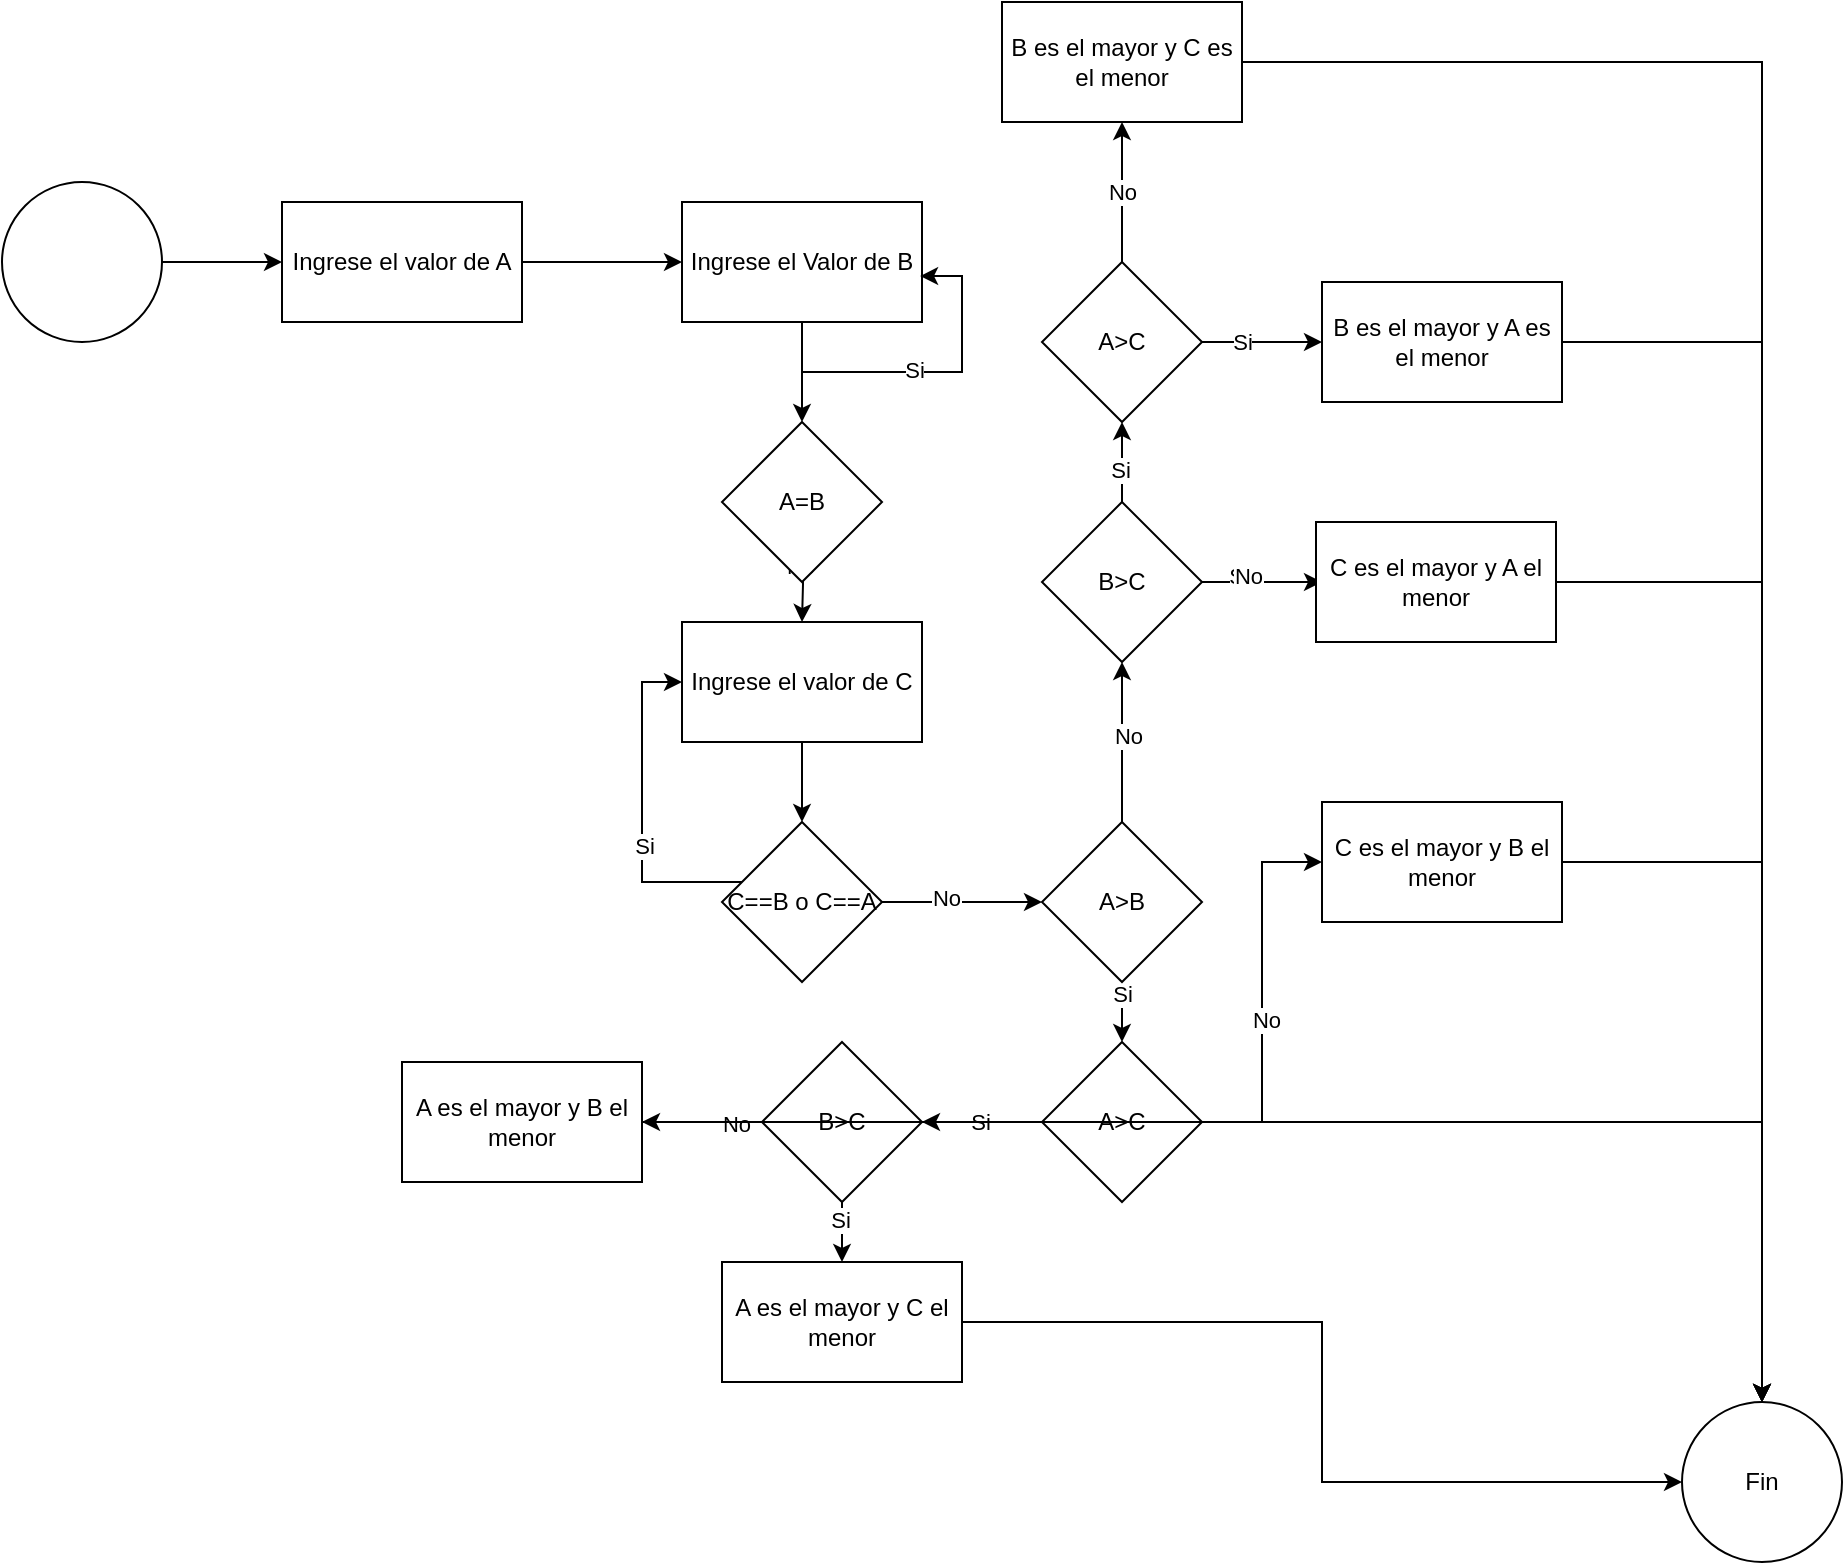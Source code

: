 <mxfile version="26.2.9">
  <diagram id="C5RBs43oDa-KdzZeNtuy" name="Page-1">
    <mxGraphModel dx="1428" dy="1958" grid="1" gridSize="10" guides="1" tooltips="1" connect="1" arrows="1" fold="1" page="1" pageScale="1" pageWidth="827" pageHeight="1169" math="0" shadow="0">
      <root>
        <mxCell id="WIyWlLk6GJQsqaUBKTNV-0" />
        <mxCell id="WIyWlLk6GJQsqaUBKTNV-1" parent="WIyWlLk6GJQsqaUBKTNV-0" />
        <mxCell id="HMoB0aPH3kr3e-UjhzIO-12" value="Fin" style="ellipse;whiteSpace=wrap;html=1;aspect=fixed;" vertex="1" parent="WIyWlLk6GJQsqaUBKTNV-1">
          <mxGeometry x="890" y="680" width="80" height="80" as="geometry" />
        </mxCell>
        <mxCell id="HMoB0aPH3kr3e-UjhzIO-15" value="" style="edgeStyle=orthogonalEdgeStyle;rounded=0;orthogonalLoop=1;jettySize=auto;html=1;" edge="1" parent="WIyWlLk6GJQsqaUBKTNV-1" source="HMoB0aPH3kr3e-UjhzIO-13" target="HMoB0aPH3kr3e-UjhzIO-14">
          <mxGeometry relative="1" as="geometry" />
        </mxCell>
        <mxCell id="HMoB0aPH3kr3e-UjhzIO-13" value="" style="ellipse;whiteSpace=wrap;html=1;aspect=fixed;" vertex="1" parent="WIyWlLk6GJQsqaUBKTNV-1">
          <mxGeometry x="50" y="70" width="80" height="80" as="geometry" />
        </mxCell>
        <mxCell id="HMoB0aPH3kr3e-UjhzIO-17" value="" style="edgeStyle=orthogonalEdgeStyle;rounded=0;orthogonalLoop=1;jettySize=auto;html=1;" edge="1" parent="WIyWlLk6GJQsqaUBKTNV-1" source="HMoB0aPH3kr3e-UjhzIO-14" target="HMoB0aPH3kr3e-UjhzIO-16">
          <mxGeometry relative="1" as="geometry" />
        </mxCell>
        <mxCell id="HMoB0aPH3kr3e-UjhzIO-14" value="Ingrese el valor de A" style="whiteSpace=wrap;html=1;" vertex="1" parent="WIyWlLk6GJQsqaUBKTNV-1">
          <mxGeometry x="190" y="80" width="120" height="60" as="geometry" />
        </mxCell>
        <mxCell id="HMoB0aPH3kr3e-UjhzIO-19" value="" style="edgeStyle=orthogonalEdgeStyle;rounded=0;orthogonalLoop=1;jettySize=auto;html=1;" edge="1" parent="WIyWlLk6GJQsqaUBKTNV-1" source="HMoB0aPH3kr3e-UjhzIO-16" target="HMoB0aPH3kr3e-UjhzIO-18">
          <mxGeometry relative="1" as="geometry" />
        </mxCell>
        <mxCell id="HMoB0aPH3kr3e-UjhzIO-16" value="Ingrese el Valor de B" style="whiteSpace=wrap;html=1;" vertex="1" parent="WIyWlLk6GJQsqaUBKTNV-1">
          <mxGeometry x="390" y="80" width="120" height="60" as="geometry" />
        </mxCell>
        <mxCell id="HMoB0aPH3kr3e-UjhzIO-21" value="" style="edgeStyle=orthogonalEdgeStyle;rounded=0;orthogonalLoop=1;jettySize=auto;html=1;" edge="1" parent="WIyWlLk6GJQsqaUBKTNV-1" target="HMoB0aPH3kr3e-UjhzIO-20">
          <mxGeometry relative="1" as="geometry">
            <mxPoint x="450" y="250" as="sourcePoint" />
          </mxGeometry>
        </mxCell>
        <mxCell id="HMoB0aPH3kr3e-UjhzIO-25" value="No" style="edgeLabel;html=1;align=center;verticalAlign=middle;resizable=0;points=[];" vertex="1" connectable="0" parent="HMoB0aPH3kr3e-UjhzIO-21">
          <mxGeometry x="-0.4" y="-2" relative="1" as="geometry">
            <mxPoint as="offset" />
          </mxGeometry>
        </mxCell>
        <mxCell id="HMoB0aPH3kr3e-UjhzIO-23" value="" style="edgeStyle=orthogonalEdgeStyle;rounded=0;orthogonalLoop=1;jettySize=auto;html=1;entryX=0.992;entryY=0.617;entryDx=0;entryDy=0;entryPerimeter=0;" edge="1" parent="WIyWlLk6GJQsqaUBKTNV-1" target="HMoB0aPH3kr3e-UjhzIO-16">
          <mxGeometry relative="1" as="geometry">
            <mxPoint x="450" y="165" as="sourcePoint" />
            <mxPoint x="530" y="230" as="targetPoint" />
            <Array as="points">
              <mxPoint x="490" y="165" />
              <mxPoint x="530" y="165" />
              <mxPoint x="530" y="117" />
            </Array>
          </mxGeometry>
        </mxCell>
        <mxCell id="HMoB0aPH3kr3e-UjhzIO-24" value="Si" style="edgeLabel;html=1;align=center;verticalAlign=middle;resizable=0;points=[];" vertex="1" connectable="0" parent="HMoB0aPH3kr3e-UjhzIO-23">
          <mxGeometry x="-0.25" y="1" relative="1" as="geometry">
            <mxPoint as="offset" />
          </mxGeometry>
        </mxCell>
        <mxCell id="HMoB0aPH3kr3e-UjhzIO-18" value="A=B" style="rhombus;whiteSpace=wrap;html=1;" vertex="1" parent="WIyWlLk6GJQsqaUBKTNV-1">
          <mxGeometry x="410" y="190" width="80" height="80" as="geometry" />
        </mxCell>
        <mxCell id="HMoB0aPH3kr3e-UjhzIO-27" value="" style="edgeStyle=orthogonalEdgeStyle;rounded=0;orthogonalLoop=1;jettySize=auto;html=1;" edge="1" parent="WIyWlLk6GJQsqaUBKTNV-1" source="HMoB0aPH3kr3e-UjhzIO-20" target="HMoB0aPH3kr3e-UjhzIO-26">
          <mxGeometry relative="1" as="geometry" />
        </mxCell>
        <mxCell id="HMoB0aPH3kr3e-UjhzIO-20" value="Ingrese el valor de C" style="whiteSpace=wrap;html=1;" vertex="1" parent="WIyWlLk6GJQsqaUBKTNV-1">
          <mxGeometry x="390" y="290" width="120" height="60" as="geometry" />
        </mxCell>
        <mxCell id="HMoB0aPH3kr3e-UjhzIO-29" value="" style="edgeStyle=orthogonalEdgeStyle;rounded=0;orthogonalLoop=1;jettySize=auto;html=1;entryX=0;entryY=0.5;entryDx=0;entryDy=0;" edge="1" parent="WIyWlLk6GJQsqaUBKTNV-1" source="HMoB0aPH3kr3e-UjhzIO-26" target="HMoB0aPH3kr3e-UjhzIO-20">
          <mxGeometry relative="1" as="geometry">
            <mxPoint x="350" y="430" as="targetPoint" />
            <Array as="points">
              <mxPoint x="370" y="420" />
              <mxPoint x="370" y="320" />
            </Array>
          </mxGeometry>
        </mxCell>
        <mxCell id="HMoB0aPH3kr3e-UjhzIO-30" value="Si" style="edgeLabel;html=1;align=center;verticalAlign=middle;resizable=0;points=[];" vertex="1" connectable="0" parent="HMoB0aPH3kr3e-UjhzIO-29">
          <mxGeometry x="-0.2" y="-1" relative="1" as="geometry">
            <mxPoint as="offset" />
          </mxGeometry>
        </mxCell>
        <mxCell id="HMoB0aPH3kr3e-UjhzIO-36" value="" style="edgeStyle=orthogonalEdgeStyle;rounded=0;orthogonalLoop=1;jettySize=auto;html=1;" edge="1" parent="WIyWlLk6GJQsqaUBKTNV-1" source="HMoB0aPH3kr3e-UjhzIO-26" target="HMoB0aPH3kr3e-UjhzIO-35">
          <mxGeometry relative="1" as="geometry" />
        </mxCell>
        <mxCell id="HMoB0aPH3kr3e-UjhzIO-37" value="No" style="edgeLabel;html=1;align=center;verticalAlign=middle;resizable=0;points=[];" vertex="1" connectable="0" parent="HMoB0aPH3kr3e-UjhzIO-36">
          <mxGeometry x="-0.2" y="2" relative="1" as="geometry">
            <mxPoint as="offset" />
          </mxGeometry>
        </mxCell>
        <mxCell id="HMoB0aPH3kr3e-UjhzIO-26" value="C==B o C==A" style="rhombus;whiteSpace=wrap;html=1;" vertex="1" parent="WIyWlLk6GJQsqaUBKTNV-1">
          <mxGeometry x="410" y="390" width="80" height="80" as="geometry" />
        </mxCell>
        <mxCell id="HMoB0aPH3kr3e-UjhzIO-39" value="" style="edgeStyle=orthogonalEdgeStyle;rounded=0;orthogonalLoop=1;jettySize=auto;html=1;" edge="1" parent="WIyWlLk6GJQsqaUBKTNV-1" source="HMoB0aPH3kr3e-UjhzIO-35" target="HMoB0aPH3kr3e-UjhzIO-38">
          <mxGeometry relative="1" as="geometry" />
        </mxCell>
        <mxCell id="HMoB0aPH3kr3e-UjhzIO-40" value="No" style="edgeLabel;html=1;align=center;verticalAlign=middle;resizable=0;points=[];" vertex="1" connectable="0" parent="HMoB0aPH3kr3e-UjhzIO-39">
          <mxGeometry x="0.075" y="-3" relative="1" as="geometry">
            <mxPoint as="offset" />
          </mxGeometry>
        </mxCell>
        <mxCell id="HMoB0aPH3kr3e-UjhzIO-42" value="" style="edgeStyle=orthogonalEdgeStyle;rounded=0;orthogonalLoop=1;jettySize=auto;html=1;" edge="1" parent="WIyWlLk6GJQsqaUBKTNV-1" source="HMoB0aPH3kr3e-UjhzIO-35">
          <mxGeometry relative="1" as="geometry">
            <mxPoint x="610" y="500" as="targetPoint" />
          </mxGeometry>
        </mxCell>
        <mxCell id="HMoB0aPH3kr3e-UjhzIO-43" value="Si" style="edgeLabel;html=1;align=center;verticalAlign=middle;resizable=0;points=[];" vertex="1" connectable="0" parent="HMoB0aPH3kr3e-UjhzIO-42">
          <mxGeometry x="-0.64" y="3" relative="1" as="geometry">
            <mxPoint x="-3" as="offset" />
          </mxGeometry>
        </mxCell>
        <mxCell id="HMoB0aPH3kr3e-UjhzIO-35" value="A&amp;gt;B" style="rhombus;whiteSpace=wrap;html=1;" vertex="1" parent="WIyWlLk6GJQsqaUBKTNV-1">
          <mxGeometry x="570" y="390" width="80" height="80" as="geometry" />
        </mxCell>
        <mxCell id="HMoB0aPH3kr3e-UjhzIO-65" value="" style="edgeStyle=orthogonalEdgeStyle;rounded=0;orthogonalLoop=1;jettySize=auto;html=1;" edge="1" parent="WIyWlLk6GJQsqaUBKTNV-1" source="HMoB0aPH3kr3e-UjhzIO-38">
          <mxGeometry relative="1" as="geometry">
            <mxPoint x="710" y="270" as="targetPoint" />
          </mxGeometry>
        </mxCell>
        <mxCell id="HMoB0aPH3kr3e-UjhzIO-66" value="Si" style="edgeLabel;html=1;align=center;verticalAlign=middle;resizable=0;points=[];" vertex="1" connectable="0" parent="HMoB0aPH3kr3e-UjhzIO-65">
          <mxGeometry x="-0.4" y="3" relative="1" as="geometry">
            <mxPoint as="offset" />
          </mxGeometry>
        </mxCell>
        <mxCell id="HMoB0aPH3kr3e-UjhzIO-69" value="No" style="edgeLabel;html=1;align=center;verticalAlign=middle;resizable=0;points=[];" vertex="1" connectable="0" parent="HMoB0aPH3kr3e-UjhzIO-65">
          <mxGeometry x="-0.24" y="3" relative="1" as="geometry">
            <mxPoint as="offset" />
          </mxGeometry>
        </mxCell>
        <mxCell id="HMoB0aPH3kr3e-UjhzIO-68" value="" style="edgeStyle=orthogonalEdgeStyle;rounded=0;orthogonalLoop=1;jettySize=auto;html=1;" edge="1" parent="WIyWlLk6GJQsqaUBKTNV-1" source="HMoB0aPH3kr3e-UjhzIO-38" target="HMoB0aPH3kr3e-UjhzIO-67">
          <mxGeometry relative="1" as="geometry" />
        </mxCell>
        <mxCell id="HMoB0aPH3kr3e-UjhzIO-73" value="Si" style="edgeLabel;html=1;align=center;verticalAlign=middle;resizable=0;points=[];" vertex="1" connectable="0" parent="HMoB0aPH3kr3e-UjhzIO-68">
          <mxGeometry x="-0.2" y="1" relative="1" as="geometry">
            <mxPoint as="offset" />
          </mxGeometry>
        </mxCell>
        <mxCell id="HMoB0aPH3kr3e-UjhzIO-38" value="B&amp;gt;C" style="rhombus;whiteSpace=wrap;html=1;" vertex="1" parent="WIyWlLk6GJQsqaUBKTNV-1">
          <mxGeometry x="570" y="230" width="80" height="80" as="geometry" />
        </mxCell>
        <mxCell id="HMoB0aPH3kr3e-UjhzIO-48" value="" style="edgeStyle=orthogonalEdgeStyle;rounded=0;orthogonalLoop=1;jettySize=auto;html=1;" edge="1" parent="WIyWlLk6GJQsqaUBKTNV-1" source="HMoB0aPH3kr3e-UjhzIO-44">
          <mxGeometry relative="1" as="geometry">
            <mxPoint x="510" y="540" as="targetPoint" />
          </mxGeometry>
        </mxCell>
        <mxCell id="HMoB0aPH3kr3e-UjhzIO-55" value="Si" style="edgeLabel;html=1;align=center;verticalAlign=middle;resizable=0;points=[];" vertex="1" connectable="0" parent="HMoB0aPH3kr3e-UjhzIO-48">
          <mxGeometry x="-0.025" y="-1" relative="1" as="geometry">
            <mxPoint x="-1" as="offset" />
          </mxGeometry>
        </mxCell>
        <mxCell id="HMoB0aPH3kr3e-UjhzIO-52" value="" style="edgeStyle=orthogonalEdgeStyle;rounded=0;orthogonalLoop=1;jettySize=auto;html=1;entryX=0;entryY=0.5;entryDx=0;entryDy=0;" edge="1" parent="WIyWlLk6GJQsqaUBKTNV-1" source="HMoB0aPH3kr3e-UjhzIO-44" target="HMoB0aPH3kr3e-UjhzIO-53">
          <mxGeometry relative="1" as="geometry" />
        </mxCell>
        <mxCell id="HMoB0aPH3kr3e-UjhzIO-54" value="No" style="edgeLabel;html=1;align=center;verticalAlign=middle;resizable=0;points=[];" vertex="1" connectable="0" parent="HMoB0aPH3kr3e-UjhzIO-52">
          <mxGeometry x="-0.15" y="-2" relative="1" as="geometry">
            <mxPoint as="offset" />
          </mxGeometry>
        </mxCell>
        <mxCell id="HMoB0aPH3kr3e-UjhzIO-44" value="A&amp;gt;C" style="rhombus;whiteSpace=wrap;html=1;" vertex="1" parent="WIyWlLk6GJQsqaUBKTNV-1">
          <mxGeometry x="570" y="500" width="80" height="80" as="geometry" />
        </mxCell>
        <mxCell id="HMoB0aPH3kr3e-UjhzIO-59" value="" style="edgeStyle=orthogonalEdgeStyle;rounded=0;orthogonalLoop=1;jettySize=auto;html=1;" edge="1" parent="WIyWlLk6GJQsqaUBKTNV-1" source="HMoB0aPH3kr3e-UjhzIO-49" target="HMoB0aPH3kr3e-UjhzIO-58">
          <mxGeometry relative="1" as="geometry" />
        </mxCell>
        <mxCell id="HMoB0aPH3kr3e-UjhzIO-60" value="Si" style="edgeLabel;html=1;align=center;verticalAlign=middle;resizable=0;points=[];" vertex="1" connectable="0" parent="HMoB0aPH3kr3e-UjhzIO-59">
          <mxGeometry x="-0.64" y="-1" relative="1" as="geometry">
            <mxPoint as="offset" />
          </mxGeometry>
        </mxCell>
        <mxCell id="HMoB0aPH3kr3e-UjhzIO-62" value="" style="edgeStyle=orthogonalEdgeStyle;rounded=0;orthogonalLoop=1;jettySize=auto;html=1;" edge="1" parent="WIyWlLk6GJQsqaUBKTNV-1" source="HMoB0aPH3kr3e-UjhzIO-49" target="HMoB0aPH3kr3e-UjhzIO-61">
          <mxGeometry relative="1" as="geometry" />
        </mxCell>
        <mxCell id="HMoB0aPH3kr3e-UjhzIO-63" value="No" style="edgeLabel;html=1;align=center;verticalAlign=middle;resizable=0;points=[];" vertex="1" connectable="0" parent="HMoB0aPH3kr3e-UjhzIO-62">
          <mxGeometry x="-0.567" y="1" relative="1" as="geometry">
            <mxPoint as="offset" />
          </mxGeometry>
        </mxCell>
        <mxCell id="HMoB0aPH3kr3e-UjhzIO-49" value="B&amp;gt;C" style="rhombus;whiteSpace=wrap;html=1;" vertex="1" parent="WIyWlLk6GJQsqaUBKTNV-1">
          <mxGeometry x="430" y="500" width="80" height="80" as="geometry" />
        </mxCell>
        <mxCell id="HMoB0aPH3kr3e-UjhzIO-81" style="edgeStyle=orthogonalEdgeStyle;rounded=0;orthogonalLoop=1;jettySize=auto;html=1;entryX=0.5;entryY=0;entryDx=0;entryDy=0;" edge="1" parent="WIyWlLk6GJQsqaUBKTNV-1" source="HMoB0aPH3kr3e-UjhzIO-53" target="HMoB0aPH3kr3e-UjhzIO-12">
          <mxGeometry relative="1" as="geometry" />
        </mxCell>
        <mxCell id="HMoB0aPH3kr3e-UjhzIO-53" value="C es el mayor y B el menor" style="rounded=0;whiteSpace=wrap;html=1;" vertex="1" parent="WIyWlLk6GJQsqaUBKTNV-1">
          <mxGeometry x="710" y="380" width="120" height="60" as="geometry" />
        </mxCell>
        <mxCell id="HMoB0aPH3kr3e-UjhzIO-82" style="edgeStyle=orthogonalEdgeStyle;rounded=0;orthogonalLoop=1;jettySize=auto;html=1;entryX=0;entryY=0.5;entryDx=0;entryDy=0;" edge="1" parent="WIyWlLk6GJQsqaUBKTNV-1" source="HMoB0aPH3kr3e-UjhzIO-58" target="HMoB0aPH3kr3e-UjhzIO-12">
          <mxGeometry relative="1" as="geometry" />
        </mxCell>
        <mxCell id="HMoB0aPH3kr3e-UjhzIO-58" value="A es el mayor y C el menor" style="whiteSpace=wrap;html=1;" vertex="1" parent="WIyWlLk6GJQsqaUBKTNV-1">
          <mxGeometry x="410" y="610" width="120" height="60" as="geometry" />
        </mxCell>
        <mxCell id="HMoB0aPH3kr3e-UjhzIO-83" style="edgeStyle=orthogonalEdgeStyle;rounded=0;orthogonalLoop=1;jettySize=auto;html=1;" edge="1" parent="WIyWlLk6GJQsqaUBKTNV-1" source="HMoB0aPH3kr3e-UjhzIO-61" target="HMoB0aPH3kr3e-UjhzIO-12">
          <mxGeometry relative="1" as="geometry" />
        </mxCell>
        <mxCell id="HMoB0aPH3kr3e-UjhzIO-61" value="A es el mayor y B el menor" style="whiteSpace=wrap;html=1;" vertex="1" parent="WIyWlLk6GJQsqaUBKTNV-1">
          <mxGeometry x="250" y="510" width="120" height="60" as="geometry" />
        </mxCell>
        <mxCell id="HMoB0aPH3kr3e-UjhzIO-75" value="No" style="edgeStyle=orthogonalEdgeStyle;rounded=0;orthogonalLoop=1;jettySize=auto;html=1;" edge="1" parent="WIyWlLk6GJQsqaUBKTNV-1" source="HMoB0aPH3kr3e-UjhzIO-67" target="HMoB0aPH3kr3e-UjhzIO-74">
          <mxGeometry relative="1" as="geometry" />
        </mxCell>
        <mxCell id="HMoB0aPH3kr3e-UjhzIO-78" value="" style="edgeStyle=orthogonalEdgeStyle;rounded=0;orthogonalLoop=1;jettySize=auto;html=1;" edge="1" parent="WIyWlLk6GJQsqaUBKTNV-1" source="HMoB0aPH3kr3e-UjhzIO-67" target="HMoB0aPH3kr3e-UjhzIO-77">
          <mxGeometry relative="1" as="geometry" />
        </mxCell>
        <mxCell id="HMoB0aPH3kr3e-UjhzIO-80" value="Si" style="edgeLabel;html=1;align=center;verticalAlign=middle;resizable=0;points=[];" vertex="1" connectable="0" parent="HMoB0aPH3kr3e-UjhzIO-78">
          <mxGeometry y="-5" relative="1" as="geometry">
            <mxPoint x="-10" y="-5" as="offset" />
          </mxGeometry>
        </mxCell>
        <mxCell id="HMoB0aPH3kr3e-UjhzIO-67" value="A&amp;gt;C" style="rhombus;whiteSpace=wrap;html=1;" vertex="1" parent="WIyWlLk6GJQsqaUBKTNV-1">
          <mxGeometry x="570" y="110" width="80" height="80" as="geometry" />
        </mxCell>
        <mxCell id="HMoB0aPH3kr3e-UjhzIO-84" style="edgeStyle=orthogonalEdgeStyle;rounded=0;orthogonalLoop=1;jettySize=auto;html=1;entryX=0.5;entryY=0;entryDx=0;entryDy=0;" edge="1" parent="WIyWlLk6GJQsqaUBKTNV-1" source="HMoB0aPH3kr3e-UjhzIO-72" target="HMoB0aPH3kr3e-UjhzIO-12">
          <mxGeometry relative="1" as="geometry" />
        </mxCell>
        <mxCell id="HMoB0aPH3kr3e-UjhzIO-72" value="C es el mayor y A el menor" style="rounded=0;whiteSpace=wrap;html=1;" vertex="1" parent="WIyWlLk6GJQsqaUBKTNV-1">
          <mxGeometry x="707" y="240" width="120" height="60" as="geometry" />
        </mxCell>
        <mxCell id="HMoB0aPH3kr3e-UjhzIO-86" style="edgeStyle=orthogonalEdgeStyle;rounded=0;orthogonalLoop=1;jettySize=auto;html=1;" edge="1" parent="WIyWlLk6GJQsqaUBKTNV-1" source="HMoB0aPH3kr3e-UjhzIO-74" target="HMoB0aPH3kr3e-UjhzIO-12">
          <mxGeometry relative="1" as="geometry" />
        </mxCell>
        <mxCell id="HMoB0aPH3kr3e-UjhzIO-74" value="B es el mayor y C es el menor" style="whiteSpace=wrap;html=1;" vertex="1" parent="WIyWlLk6GJQsqaUBKTNV-1">
          <mxGeometry x="550" y="-20" width="120" height="60" as="geometry" />
        </mxCell>
        <mxCell id="HMoB0aPH3kr3e-UjhzIO-85" style="edgeStyle=orthogonalEdgeStyle;rounded=0;orthogonalLoop=1;jettySize=auto;html=1;" edge="1" parent="WIyWlLk6GJQsqaUBKTNV-1" source="HMoB0aPH3kr3e-UjhzIO-77" target="HMoB0aPH3kr3e-UjhzIO-12">
          <mxGeometry relative="1" as="geometry" />
        </mxCell>
        <mxCell id="HMoB0aPH3kr3e-UjhzIO-77" value="B es el mayor y A es el menor" style="whiteSpace=wrap;html=1;" vertex="1" parent="WIyWlLk6GJQsqaUBKTNV-1">
          <mxGeometry x="710" y="120" width="120" height="60" as="geometry" />
        </mxCell>
      </root>
    </mxGraphModel>
  </diagram>
</mxfile>
